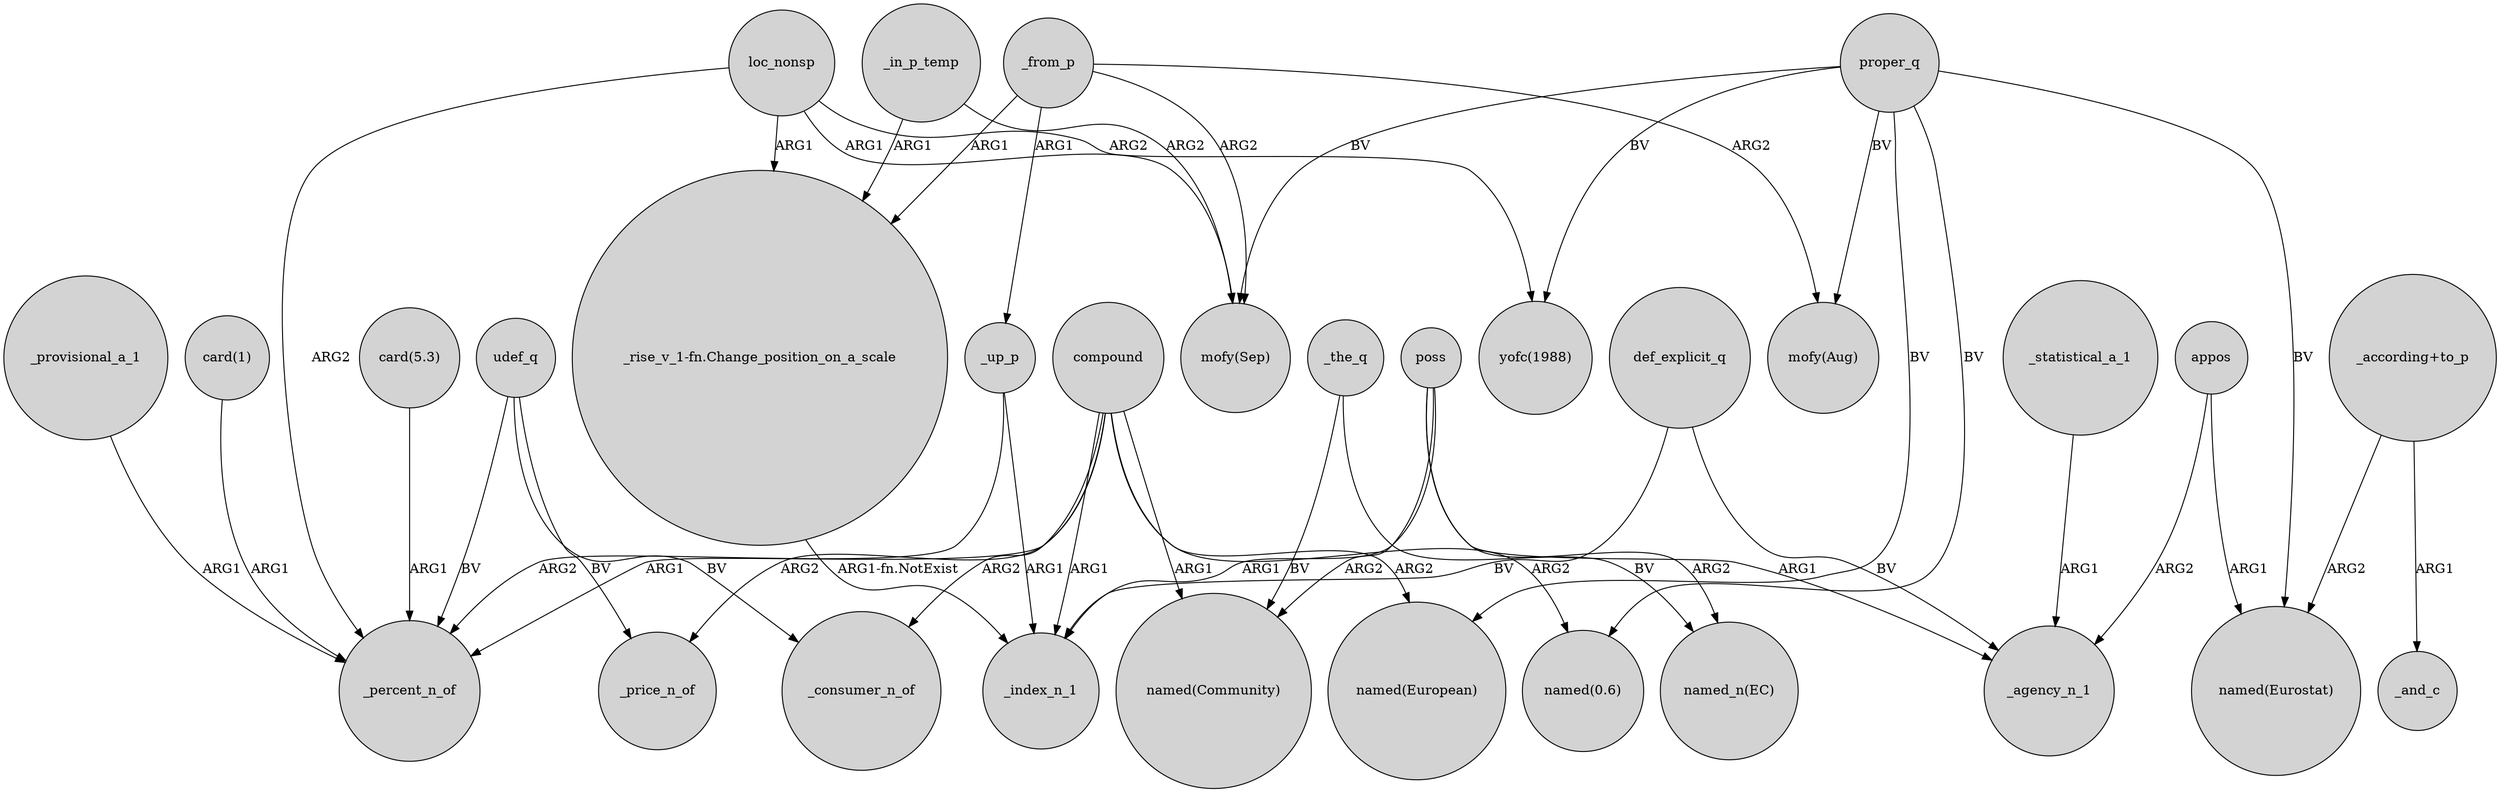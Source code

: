 digraph {
	node [shape=circle style=filled]
	"card(1)" -> _percent_n_of [label=ARG1]
	_from_p -> "mofy(Sep)" [label=ARG2]
	compound -> _price_n_of [label=ARG2]
	appos -> "named(Eurostat)" [label=ARG1]
	udef_q -> _price_n_of [label=BV]
	_the_q -> "named(Community)" [label=BV]
	compound -> "named(0.6)" [label=ARG2]
	def_explicit_q -> _agency_n_1 [label=BV]
	_statistical_a_1 -> _agency_n_1 [label=ARG1]
	_the_q -> "named_n(EC)" [label=BV]
	loc_nonsp -> "yofc(1988)" [label=ARG2]
	def_explicit_q -> _index_n_1 [label=BV]
	_from_p -> _up_p [label=ARG1]
	compound -> "named(Community)" [label=ARG1]
	proper_q -> "mofy(Sep)" [label=BV]
	loc_nonsp -> "mofy(Sep)" [label=ARG1]
	"card(5.3)" -> _percent_n_of [label=ARG1]
	appos -> _agency_n_1 [label=ARG2]
	"_according+to_p" -> _and_c [label=ARG1]
	_provisional_a_1 -> _percent_n_of [label=ARG1]
	"_according+to_p" -> "named(Eurostat)" [label=ARG2]
	"_rise_v_1-fn.Change_position_on_a_scale" -> _index_n_1 [label="ARG1-fn.NotExist"]
	proper_q -> "yofc(1988)" [label=BV]
	loc_nonsp -> _percent_n_of [label=ARG2]
	compound -> _percent_n_of [label=ARG1]
	loc_nonsp -> "_rise_v_1-fn.Change_position_on_a_scale" [label=ARG1]
	proper_q -> "mofy(Aug)" [label=BV]
	_up_p -> _index_n_1 [label=ARG1]
	udef_q -> _consumer_n_of [label=BV]
	_from_p -> "mofy(Aug)" [label=ARG2]
	poss -> _agency_n_1 [label=ARG1]
	compound -> _consumer_n_of [label=ARG2]
	_from_p -> "_rise_v_1-fn.Change_position_on_a_scale" [label=ARG1]
	poss -> "named(Community)" [label=ARG2]
	compound -> "named(European)" [label=ARG2]
	udef_q -> _percent_n_of [label=BV]
	_in_p_temp -> "_rise_v_1-fn.Change_position_on_a_scale" [label=ARG1]
	_in_p_temp -> "mofy(Sep)" [label=ARG2]
	proper_q -> "named(Eurostat)" [label=BV]
	proper_q -> "named(0.6)" [label=BV]
	proper_q -> "named(European)" [label=BV]
	_up_p -> _percent_n_of [label=ARG2]
	poss -> "named_n(EC)" [label=ARG2]
	compound -> _index_n_1 [label=ARG1]
	poss -> _index_n_1 [label=ARG1]
}
